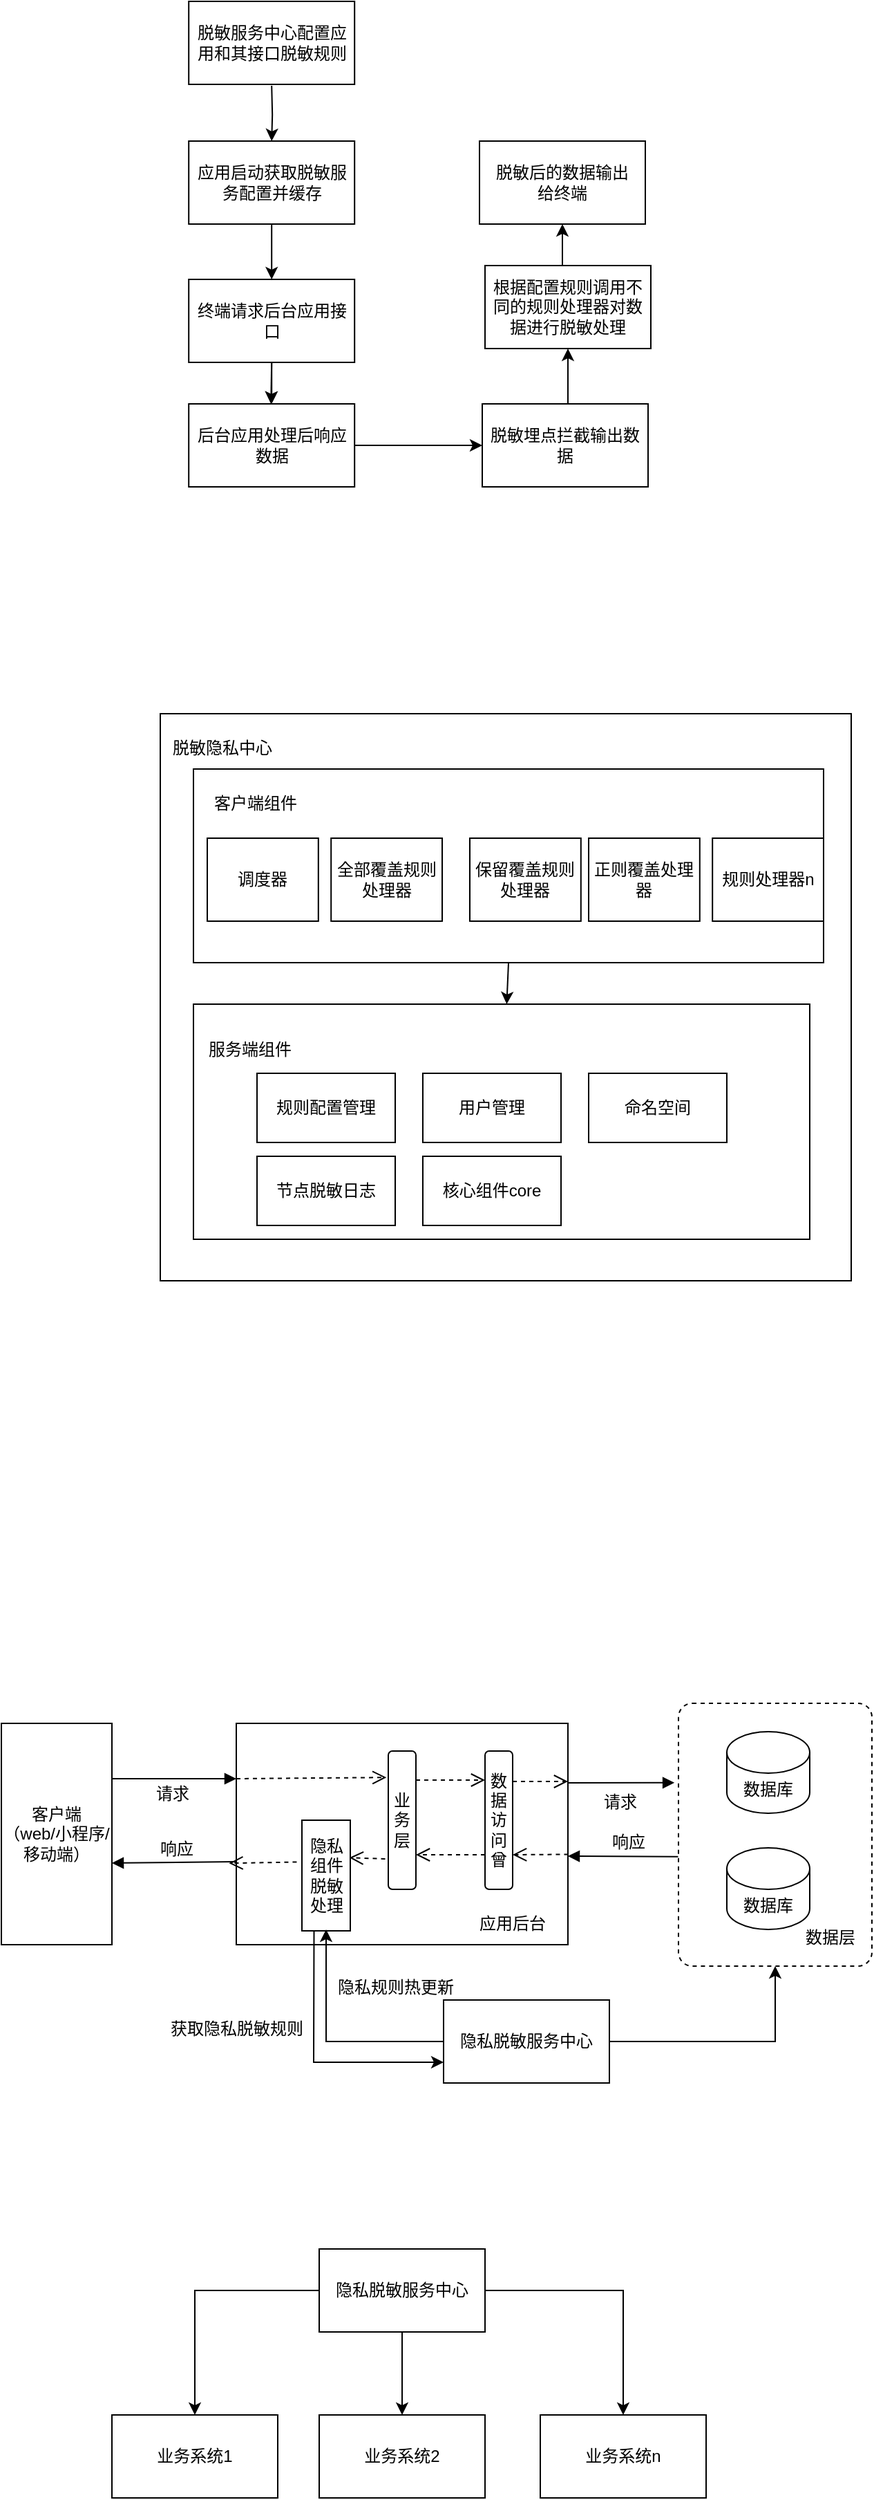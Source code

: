 <mxfile version="21.3.8" type="github">
  <diagram id="FKmcwPwQnrE6T7yel-fw" name="第 1 页">
    <mxGraphModel dx="1573" dy="752" grid="1" gridSize="10" guides="1" tooltips="1" connect="1" arrows="1" fold="1" page="1" pageScale="1" pageWidth="827" pageHeight="1169" math="0" shadow="0">
      <root>
        <mxCell id="0" />
        <mxCell id="1" parent="0" />
        <mxCell id="97QTXu1RvYZzw_iWVVdc-98" value="" style="rounded=0;whiteSpace=wrap;html=1;strokeColor=default;fontFamily=Helvetica;fontSize=12;fontColor=default;fillColor=default;" vertex="1" parent="1">
          <mxGeometry x="200" y="1300" width="240" height="160" as="geometry" />
        </mxCell>
        <mxCell id="97QTXu1RvYZzw_iWVVdc-23" value="" style="rounded=0;whiteSpace=wrap;html=1;" vertex="1" parent="1">
          <mxGeometry x="145" y="570" width="500" height="410" as="geometry" />
        </mxCell>
        <mxCell id="yDmB5IPuwrGlUXSqtowo-2" value="应用启动获取脱敏服务配置并缓存" style="rounded=0;whiteSpace=wrap;html=1;" parent="1" vertex="1">
          <mxGeometry x="165.6" y="156" width="120" height="60" as="geometry" />
        </mxCell>
        <mxCell id="yDmB5IPuwrGlUXSqtowo-10" value="" style="edgeStyle=orthogonalEdgeStyle;rounded=0;orthogonalLoop=1;jettySize=auto;html=1;exitX=0.5;exitY=1;exitDx=0;exitDy=0;entryX=0.5;entryY=0;entryDx=0;entryDy=0;" parent="1" source="yDmB5IPuwrGlUXSqtowo-2" target="yDmB5IPuwrGlUXSqtowo-3" edge="1">
          <mxGeometry relative="1" as="geometry">
            <mxPoint x="395.6" y="276" as="targetPoint" />
          </mxGeometry>
        </mxCell>
        <mxCell id="97QTXu1RvYZzw_iWVVdc-1" value="" style="edgeStyle=orthogonalEdgeStyle;rounded=0;orthogonalLoop=1;jettySize=auto;html=1;" edge="1" parent="1" source="yDmB5IPuwrGlUXSqtowo-3" target="yDmB5IPuwrGlUXSqtowo-4">
          <mxGeometry relative="1" as="geometry" />
        </mxCell>
        <mxCell id="yDmB5IPuwrGlUXSqtowo-3" value="终端请求后台应用接口" style="rounded=0;whiteSpace=wrap;html=1;" parent="1" vertex="1">
          <mxGeometry x="165.6" y="256" width="120" height="60" as="geometry" />
        </mxCell>
        <mxCell id="yDmB5IPuwrGlUXSqtowo-4" value="后台应用处理后响应数据" style="rounded=0;whiteSpace=wrap;html=1;" parent="1" vertex="1">
          <mxGeometry x="165.6" y="346" width="120" height="60" as="geometry" />
        </mxCell>
        <mxCell id="yDmB5IPuwrGlUXSqtowo-5" value="脱敏埋点拦截输出数据" style="rounded=0;whiteSpace=wrap;html=1;" parent="1" vertex="1">
          <mxGeometry x="378" y="346" width="120" height="60" as="geometry" />
        </mxCell>
        <mxCell id="yDmB5IPuwrGlUXSqtowo-7" value="根据配置规则调用不同的规则处理器对数据进行脱敏处理" style="rounded=0;whiteSpace=wrap;html=1;" parent="1" vertex="1">
          <mxGeometry x="380" y="246" width="120" height="60" as="geometry" />
        </mxCell>
        <mxCell id="yDmB5IPuwrGlUXSqtowo-8" value="脱敏后的数据输出&lt;br&gt;给终端" style="rounded=0;whiteSpace=wrap;html=1;" parent="1" vertex="1">
          <mxGeometry x="376" y="156" width="120" height="60" as="geometry" />
        </mxCell>
        <mxCell id="yDmB5IPuwrGlUXSqtowo-9" value="" style="endArrow=classic;html=1;rounded=0;" parent="1" edge="1">
          <mxGeometry width="50" height="50" relative="1" as="geometry">
            <mxPoint x="225.6" y="316" as="sourcePoint" />
            <mxPoint x="225.1" y="346" as="targetPoint" />
          </mxGeometry>
        </mxCell>
        <mxCell id="yDmB5IPuwrGlUXSqtowo-11" value="" style="endArrow=classic;html=1;rounded=0;exitX=1;exitY=0.5;exitDx=0;exitDy=0;entryX=0;entryY=0.5;entryDx=0;entryDy=0;" parent="1" source="yDmB5IPuwrGlUXSqtowo-4" target="yDmB5IPuwrGlUXSqtowo-5" edge="1">
          <mxGeometry width="50" height="50" relative="1" as="geometry">
            <mxPoint x="235.1" y="316" as="sourcePoint" />
            <mxPoint x="365.6" y="446" as="targetPoint" />
          </mxGeometry>
        </mxCell>
        <mxCell id="yDmB5IPuwrGlUXSqtowo-12" value="" style="endArrow=classic;html=1;rounded=0;" parent="1" edge="1">
          <mxGeometry width="50" height="50" relative="1" as="geometry">
            <mxPoint x="440" y="346" as="sourcePoint" />
            <mxPoint x="440" y="306" as="targetPoint" />
          </mxGeometry>
        </mxCell>
        <mxCell id="yDmB5IPuwrGlUXSqtowo-13" value="" style="endArrow=classic;html=1;rounded=0;entryX=0.5;entryY=1;entryDx=0;entryDy=0;" parent="1" target="yDmB5IPuwrGlUXSqtowo-8" edge="1">
          <mxGeometry width="50" height="50" relative="1" as="geometry">
            <mxPoint x="436" y="246" as="sourcePoint" />
            <mxPoint x="235.6" y="546" as="targetPoint" />
          </mxGeometry>
        </mxCell>
        <mxCell id="97QTXu1RvYZzw_iWVVdc-11" value="" style="rounded=0;whiteSpace=wrap;html=1;" vertex="1" parent="1">
          <mxGeometry x="169" y="780" width="446" height="170" as="geometry" />
        </mxCell>
        <mxCell id="97QTXu1RvYZzw_iWVVdc-18" value="服务端组件" style="text;html=1;strokeColor=none;fillColor=none;align=center;verticalAlign=middle;whiteSpace=wrap;rounded=0;" vertex="1" parent="1">
          <mxGeometry x="165" y="780" width="90" height="65" as="geometry" />
        </mxCell>
        <mxCell id="97QTXu1RvYZzw_iWVVdc-19" value="" style="group" vertex="1" connectable="0" parent="1">
          <mxGeometry x="169" y="610" width="456" height="140" as="geometry" />
        </mxCell>
        <mxCell id="97QTXu1RvYZzw_iWVVdc-13" value="" style="rounded=0;whiteSpace=wrap;html=1;" vertex="1" parent="97QTXu1RvYZzw_iWVVdc-19">
          <mxGeometry width="456" height="140" as="geometry" />
        </mxCell>
        <mxCell id="97QTXu1RvYZzw_iWVVdc-15" value="客户端组件" style="text;html=1;strokeColor=none;fillColor=none;align=center;verticalAlign=middle;whiteSpace=wrap;rounded=0;" vertex="1" parent="97QTXu1RvYZzw_iWVVdc-19">
          <mxGeometry x="-10" width="109.6" height="50" as="geometry" />
        </mxCell>
        <mxCell id="97QTXu1RvYZzw_iWVVdc-25" value="全部覆盖规则处理器" style="rounded=0;whiteSpace=wrap;html=1;" vertex="1" parent="97QTXu1RvYZzw_iWVVdc-19">
          <mxGeometry x="99.6" y="50" width="80.4" height="60" as="geometry" />
        </mxCell>
        <mxCell id="97QTXu1RvYZzw_iWVVdc-26" value="保留覆盖规则处理器" style="rounded=0;whiteSpace=wrap;html=1;" vertex="1" parent="97QTXu1RvYZzw_iWVVdc-19">
          <mxGeometry x="200" y="50" width="80.4" height="60" as="geometry" />
        </mxCell>
        <mxCell id="97QTXu1RvYZzw_iWVVdc-27" value="规则处理器n" style="rounded=0;whiteSpace=wrap;html=1;" vertex="1" parent="97QTXu1RvYZzw_iWVVdc-19">
          <mxGeometry x="375.6" y="50" width="80.4" height="60" as="geometry" />
        </mxCell>
        <mxCell id="97QTXu1RvYZzw_iWVVdc-28" value="调度器" style="rounded=0;whiteSpace=wrap;html=1;" vertex="1" parent="97QTXu1RvYZzw_iWVVdc-19">
          <mxGeometry x="10.0" y="50" width="80.4" height="60" as="geometry" />
        </mxCell>
        <mxCell id="97QTXu1RvYZzw_iWVVdc-38" value="正则覆盖处理器" style="rounded=0;whiteSpace=wrap;html=1;" vertex="1" parent="97QTXu1RvYZzw_iWVVdc-19">
          <mxGeometry x="286" y="50" width="80.4" height="60" as="geometry" />
        </mxCell>
        <mxCell id="97QTXu1RvYZzw_iWVVdc-20" value="规则配置管理" style="rounded=0;whiteSpace=wrap;html=1;" vertex="1" parent="1">
          <mxGeometry x="215" y="830" width="100" height="50" as="geometry" />
        </mxCell>
        <mxCell id="97QTXu1RvYZzw_iWVVdc-21" value="用户管理" style="rounded=0;whiteSpace=wrap;html=1;" vertex="1" parent="1">
          <mxGeometry x="335" y="830" width="100" height="50" as="geometry" />
        </mxCell>
        <mxCell id="97QTXu1RvYZzw_iWVVdc-22" value="命名空间" style="rounded=0;whiteSpace=wrap;html=1;" vertex="1" parent="1">
          <mxGeometry x="455" y="830" width="100" height="50" as="geometry" />
        </mxCell>
        <mxCell id="97QTXu1RvYZzw_iWVVdc-24" value="脱敏隐私中心" style="text;html=1;strokeColor=none;fillColor=none;align=center;verticalAlign=middle;whiteSpace=wrap;rounded=0;" vertex="1" parent="1">
          <mxGeometry x="135" y="570" width="109.6" height="50" as="geometry" />
        </mxCell>
        <mxCell id="97QTXu1RvYZzw_iWVVdc-29" value="" style="endArrow=classic;html=1;rounded=0;exitX=0.5;exitY=1;exitDx=0;exitDy=0;" edge="1" parent="1" source="97QTXu1RvYZzw_iWVVdc-13" target="97QTXu1RvYZzw_iWVVdc-11">
          <mxGeometry width="50" height="50" relative="1" as="geometry">
            <mxPoint x="5" y="860" as="sourcePoint" />
            <mxPoint x="55" y="810" as="targetPoint" />
          </mxGeometry>
        </mxCell>
        <mxCell id="97QTXu1RvYZzw_iWVVdc-30" value="核心组件core" style="rounded=0;whiteSpace=wrap;html=1;" vertex="1" parent="1">
          <mxGeometry x="335" y="890" width="100" height="50" as="geometry" />
        </mxCell>
        <mxCell id="97QTXu1RvYZzw_iWVVdc-39" value="节点脱敏日志" style="rounded=0;whiteSpace=wrap;html=1;" vertex="1" parent="1">
          <mxGeometry x="215" y="890" width="100" height="50" as="geometry" />
        </mxCell>
        <mxCell id="97QTXu1RvYZzw_iWVVdc-40" value="脱敏服务中心配置应用和其接口脱敏规则" style="rounded=0;whiteSpace=wrap;html=1;" vertex="1" parent="1">
          <mxGeometry x="165.6" y="55" width="120" height="60" as="geometry" />
        </mxCell>
        <mxCell id="97QTXu1RvYZzw_iWVVdc-41" value="" style="edgeStyle=orthogonalEdgeStyle;rounded=0;orthogonalLoop=1;jettySize=auto;html=1;exitX=0.5;exitY=1;exitDx=0;exitDy=0;entryX=0.5;entryY=0;entryDx=0;entryDy=0;" edge="1" parent="1" target="yDmB5IPuwrGlUXSqtowo-2">
          <mxGeometry relative="1" as="geometry">
            <mxPoint x="225.6" y="116" as="sourcePoint" />
            <mxPoint x="235.6" y="266" as="targetPoint" />
          </mxGeometry>
        </mxCell>
        <mxCell id="97QTXu1RvYZzw_iWVVdc-78" value="应用后台" style="text;html=1;strokeColor=none;fillColor=none;align=center;verticalAlign=middle;whiteSpace=wrap;rounded=0;fontSize=12;fontFamily=Helvetica;fontColor=default;" vertex="1" parent="1">
          <mxGeometry x="370" y="1430" width="60" height="30" as="geometry" />
        </mxCell>
        <mxCell id="97QTXu1RvYZzw_iWVVdc-89" value="" style="endArrow=classic;html=1;rounded=0;fontFamily=Helvetica;fontSize=12;fontColor=default;exitX=1;exitY=0.5;exitDx=0;exitDy=0;entryX=0.5;entryY=1;entryDx=0;entryDy=0;" edge="1" parent="1" source="97QTXu1RvYZzw_iWVVdc-143" target="97QTXu1RvYZzw_iWVVdc-82">
          <mxGeometry width="50" height="50" relative="1" as="geometry">
            <mxPoint x="450" y="1530" as="sourcePoint" />
            <mxPoint x="590" y="1470" as="targetPoint" />
            <Array as="points">
              <mxPoint x="590" y="1530" />
            </Array>
          </mxGeometry>
        </mxCell>
        <mxCell id="97QTXu1RvYZzw_iWVVdc-94" value="业务层" style="rounded=1;whiteSpace=wrap;html=1;strokeColor=default;fontFamily=Helvetica;fontSize=12;fontColor=default;fillColor=default;" vertex="1" parent="1">
          <mxGeometry x="310" y="1320" width="20" height="100" as="geometry" />
        </mxCell>
        <mxCell id="97QTXu1RvYZzw_iWVVdc-96" value="客户端&lt;br&gt;（web/小程序/移动端）" style="rounded=0;whiteSpace=wrap;html=1;strokeColor=default;fontFamily=Helvetica;fontSize=12;fontColor=default;fillColor=default;" vertex="1" parent="1">
          <mxGeometry x="30" y="1300" width="80" height="160" as="geometry" />
        </mxCell>
        <mxCell id="97QTXu1RvYZzw_iWVVdc-100" value="请求" style="html=1;verticalAlign=bottom;labelBackgroundColor=none;endArrow=block;endFill=1;endSize=6;align=left;rounded=0;fontFamily=Helvetica;fontSize=12;fontColor=default;exitX=1;exitY=0.25;exitDx=0;exitDy=0;" edge="1" parent="1" source="97QTXu1RvYZzw_iWVVdc-96">
          <mxGeometry x="-0.333" y="-20" relative="1" as="geometry">
            <mxPoint x="450" y="1180" as="sourcePoint" />
            <mxPoint x="200" y="1340" as="targetPoint" />
            <Array as="points">
              <mxPoint x="170" y="1340" />
            </Array>
            <mxPoint as="offset" />
          </mxGeometry>
        </mxCell>
        <mxCell id="97QTXu1RvYZzw_iWVVdc-102" value="请求" style="html=1;verticalAlign=bottom;labelBackgroundColor=none;endArrow=block;endFill=1;endSize=6;align=left;rounded=0;fontFamily=Helvetica;fontSize=12;fontColor=default;entryX=-0.021;entryY=0.302;entryDx=0;entryDy=0;entryPerimeter=0;" edge="1" parent="1" target="97QTXu1RvYZzw_iWVVdc-82">
          <mxGeometry x="-0.396" y="-23" relative="1" as="geometry">
            <mxPoint x="440" y="1343" as="sourcePoint" />
            <mxPoint x="430" y="1337.98" as="targetPoint" />
            <Array as="points" />
            <mxPoint as="offset" />
          </mxGeometry>
        </mxCell>
        <mxCell id="97QTXu1RvYZzw_iWVVdc-104" value="响应" style="html=1;verticalAlign=bottom;labelBackgroundColor=none;endArrow=block;endFill=1;endSize=6;align=left;rounded=0;fontFamily=Helvetica;fontSize=12;fontColor=default;exitX=-0.002;exitY=0.652;exitDx=0;exitDy=0;exitPerimeter=0;" edge="1" parent="1">
          <mxGeometry x="0.25" y="-1" relative="1" as="geometry">
            <mxPoint x="519.72" y="1396.38" as="sourcePoint" />
            <mxPoint x="440" y="1396" as="targetPoint" />
            <Array as="points" />
            <mxPoint as="offset" />
          </mxGeometry>
        </mxCell>
        <mxCell id="97QTXu1RvYZzw_iWVVdc-105" value="响应" style="html=1;verticalAlign=bottom;labelBackgroundColor=none;endArrow=block;endFill=1;endSize=6;align=left;rounded=0;fontFamily=Helvetica;fontSize=12;fontColor=default;" edge="1" parent="1">
          <mxGeometry x="0.25" y="-1" relative="1" as="geometry">
            <mxPoint x="200" y="1400" as="sourcePoint" />
            <mxPoint x="110" y="1401" as="targetPoint" />
            <Array as="points" />
            <mxPoint as="offset" />
          </mxGeometry>
        </mxCell>
        <mxCell id="97QTXu1RvYZzw_iWVVdc-107" value="隐私组件脱敏处理" style="rounded=0;whiteSpace=wrap;html=1;strokeColor=default;fontFamily=Helvetica;fontSize=12;fontColor=default;fillColor=default;" vertex="1" parent="1">
          <mxGeometry x="247.5" y="1370" width="35" height="80" as="geometry" />
        </mxCell>
        <mxCell id="97QTXu1RvYZzw_iWVVdc-109" value="" style="group" vertex="1" connectable="0" parent="1">
          <mxGeometry x="520" y="1285.5" width="140" height="190" as="geometry" />
        </mxCell>
        <mxCell id="97QTXu1RvYZzw_iWVVdc-82" value="" style="html=1;align=center;verticalAlign=top;rounded=1;absoluteArcSize=1;arcSize=20;dashed=1;whiteSpace=wrap;strokeColor=default;fontFamily=Helvetica;fontSize=12;fontColor=default;fillColor=default;" vertex="1" parent="97QTXu1RvYZzw_iWVVdc-109">
          <mxGeometry width="140" height="190" as="geometry" />
        </mxCell>
        <mxCell id="97QTXu1RvYZzw_iWVVdc-84" value="数据库" style="shape=cylinder3;whiteSpace=wrap;html=1;boundedLbl=1;backgroundOutline=1;size=15;rounded=0;strokeColor=default;fontFamily=Helvetica;fontSize=12;fontColor=default;fillColor=default;" vertex="1" parent="97QTXu1RvYZzw_iWVVdc-109">
          <mxGeometry x="35" y="104.5" width="60" height="59" as="geometry" />
        </mxCell>
        <mxCell id="97QTXu1RvYZzw_iWVVdc-88" value="数据库" style="shape=cylinder3;whiteSpace=wrap;html=1;boundedLbl=1;backgroundOutline=1;size=15;rounded=0;strokeColor=default;fontFamily=Helvetica;fontSize=12;fontColor=default;fillColor=default;" vertex="1" parent="97QTXu1RvYZzw_iWVVdc-109">
          <mxGeometry x="35" y="20.5" width="60" height="59" as="geometry" />
        </mxCell>
        <mxCell id="97QTXu1RvYZzw_iWVVdc-92" value="数据层" style="text;html=1;strokeColor=none;fillColor=none;align=center;verticalAlign=middle;whiteSpace=wrap;rounded=0;fontSize=12;fontFamily=Helvetica;fontColor=default;" vertex="1" parent="97QTXu1RvYZzw_iWVVdc-109">
          <mxGeometry x="80" y="154.5" width="60" height="30" as="geometry" />
        </mxCell>
        <mxCell id="97QTXu1RvYZzw_iWVVdc-110" value="数据访问曾" style="rounded=1;whiteSpace=wrap;html=1;strokeColor=default;fontFamily=Helvetica;fontSize=12;fontColor=default;fillColor=default;" vertex="1" parent="1">
          <mxGeometry x="380" y="1320" width="20" height="100" as="geometry" />
        </mxCell>
        <mxCell id="97QTXu1RvYZzw_iWVVdc-115" value="" style="endArrow=classic;html=1;rounded=0;fontFamily=Helvetica;fontSize=12;fontColor=default;exitX=0.25;exitY=1;exitDx=0;exitDy=0;entryX=0;entryY=0.75;entryDx=0;entryDy=0;" edge="1" parent="1" source="97QTXu1RvYZzw_iWVVdc-107">
          <mxGeometry relative="1" as="geometry">
            <mxPoint x="250" y="1529.58" as="sourcePoint" />
            <mxPoint x="350" y="1545" as="targetPoint" />
            <Array as="points">
              <mxPoint x="256" y="1545" />
            </Array>
          </mxGeometry>
        </mxCell>
        <mxCell id="97QTXu1RvYZzw_iWVVdc-116" value="获取隐私脱敏规则" style="edgeLabel;resizable=0;html=1;align=center;verticalAlign=middle;rounded=0;strokeColor=default;fontFamily=Helvetica;fontSize=12;fontColor=default;fillColor=default;" connectable="0" vertex="1" parent="97QTXu1RvYZzw_iWVVdc-115">
          <mxGeometry relative="1" as="geometry">
            <mxPoint x="-56" y="-24" as="offset" />
          </mxGeometry>
        </mxCell>
        <mxCell id="97QTXu1RvYZzw_iWVVdc-124" value="" style="endArrow=open;startArrow=none;endFill=0;startFill=0;endSize=8;html=1;verticalAlign=bottom;dashed=1;labelBackgroundColor=none;rounded=0;fontFamily=Helvetica;fontSize=12;fontColor=default;exitX=1;exitY=0.25;exitDx=0;exitDy=0;entryX=0;entryY=0.25;entryDx=0;entryDy=0;" edge="1" parent="1">
          <mxGeometry width="160" relative="1" as="geometry">
            <mxPoint x="330" y="1341" as="sourcePoint" />
            <mxPoint x="380" y="1341" as="targetPoint" />
          </mxGeometry>
        </mxCell>
        <mxCell id="97QTXu1RvYZzw_iWVVdc-125" value="" style="endArrow=open;startArrow=none;endFill=0;startFill=0;endSize=8;html=1;verticalAlign=bottom;dashed=1;labelBackgroundColor=none;rounded=0;fontFamily=Helvetica;fontSize=12;fontColor=default;exitX=1;exitY=0.25;exitDx=0;exitDy=0;" edge="1" parent="1">
          <mxGeometry width="160" relative="1" as="geometry">
            <mxPoint x="400" y="1342" as="sourcePoint" />
            <mxPoint x="440" y="1342" as="targetPoint" />
          </mxGeometry>
        </mxCell>
        <mxCell id="97QTXu1RvYZzw_iWVVdc-126" value="" style="endArrow=open;startArrow=none;endFill=0;startFill=0;endSize=8;html=1;verticalAlign=bottom;dashed=1;labelBackgroundColor=none;rounded=0;fontFamily=Helvetica;fontSize=12;fontColor=default;entryX=1;entryY=0.75;entryDx=0;entryDy=0;exitX=0;exitY=0.75;exitDx=0;exitDy=0;" edge="1" parent="1" source="97QTXu1RvYZzw_iWVVdc-110" target="97QTXu1RvYZzw_iWVVdc-94">
          <mxGeometry width="160" relative="1" as="geometry">
            <mxPoint x="340" y="1355" as="sourcePoint" />
            <mxPoint x="390" y="1355" as="targetPoint" />
          </mxGeometry>
        </mxCell>
        <mxCell id="97QTXu1RvYZzw_iWVVdc-127" value="" style="endArrow=open;startArrow=none;endFill=0;startFill=0;endSize=8;html=1;verticalAlign=bottom;dashed=1;labelBackgroundColor=none;rounded=0;fontFamily=Helvetica;fontSize=12;fontColor=default;exitX=-0.113;exitY=0.83;exitDx=0;exitDy=0;exitPerimeter=0;entryX=0.981;entryY=0.401;entryDx=0;entryDy=0;entryPerimeter=0;" edge="1" parent="1">
          <mxGeometry width="160" relative="1" as="geometry">
            <mxPoint x="307.74" y="1398" as="sourcePoint" />
            <mxPoint x="281.835" y="1397.08" as="targetPoint" />
          </mxGeometry>
        </mxCell>
        <mxCell id="97QTXu1RvYZzw_iWVVdc-128" value="" style="endArrow=open;startArrow=none;endFill=0;startFill=0;endSize=8;html=1;verticalAlign=bottom;dashed=1;labelBackgroundColor=none;rounded=0;fontFamily=Helvetica;fontSize=12;fontColor=default;exitX=-0.108;exitY=0.378;exitDx=0;exitDy=0;exitPerimeter=0;entryX=-0.022;entryY=0.632;entryDx=0;entryDy=0;entryPerimeter=0;" edge="1" parent="1" source="97QTXu1RvYZzw_iWVVdc-107" target="97QTXu1RvYZzw_iWVVdc-98">
          <mxGeometry width="160" relative="1" as="geometry">
            <mxPoint x="390" y="1405" as="sourcePoint" />
            <mxPoint x="222" y="1401" as="targetPoint" />
          </mxGeometry>
        </mxCell>
        <mxCell id="97QTXu1RvYZzw_iWVVdc-129" value="" style="endArrow=open;startArrow=none;endFill=0;startFill=0;endSize=8;html=1;verticalAlign=bottom;dashed=1;labelBackgroundColor=none;rounded=0;fontFamily=Helvetica;fontSize=12;fontColor=default;entryX=1;entryY=0.75;entryDx=0;entryDy=0;exitX=1.001;exitY=0.592;exitDx=0;exitDy=0;exitPerimeter=0;" edge="1" parent="1" source="97QTXu1RvYZzw_iWVVdc-98" target="97QTXu1RvYZzw_iWVVdc-110">
          <mxGeometry width="160" relative="1" as="geometry">
            <mxPoint x="390" y="1405" as="sourcePoint" />
            <mxPoint x="340" y="1405" as="targetPoint" />
          </mxGeometry>
        </mxCell>
        <mxCell id="97QTXu1RvYZzw_iWVVdc-130" value="" style="endArrow=open;startArrow=none;endFill=0;startFill=0;endSize=8;html=1;verticalAlign=bottom;dashed=1;labelBackgroundColor=none;rounded=0;fontFamily=Helvetica;fontSize=12;fontColor=default;exitX=0;exitY=0.25;exitDx=0;exitDy=0;entryX=-0.067;entryY=0.191;entryDx=0;entryDy=0;entryPerimeter=0;" edge="1" parent="1" source="97QTXu1RvYZzw_iWVVdc-98" target="97QTXu1RvYZzw_iWVVdc-94">
          <mxGeometry width="160" relative="1" as="geometry">
            <mxPoint x="340" y="1355" as="sourcePoint" />
            <mxPoint x="390" y="1355" as="targetPoint" />
          </mxGeometry>
        </mxCell>
        <mxCell id="97QTXu1RvYZzw_iWVVdc-131" value="" style="endArrow=classic;html=1;rounded=0;fontFamily=Helvetica;fontSize=12;fontColor=default;exitX=0;exitY=0.5;exitDx=0;exitDy=0;entryX=0.5;entryY=1;entryDx=0;entryDy=0;" edge="1" parent="1">
          <mxGeometry relative="1" as="geometry">
            <mxPoint x="350" y="1530" as="sourcePoint" />
            <mxPoint x="265" y="1449" as="targetPoint" />
            <Array as="points">
              <mxPoint x="265" y="1530" />
            </Array>
          </mxGeometry>
        </mxCell>
        <mxCell id="97QTXu1RvYZzw_iWVVdc-132" value="隐私规则热更新" style="edgeLabel;resizable=0;html=1;align=center;verticalAlign=middle;rounded=0;strokeColor=default;fontFamily=Helvetica;fontSize=12;fontColor=default;fillColor=default;" connectable="0" vertex="1" parent="97QTXu1RvYZzw_iWVVdc-131">
          <mxGeometry relative="1" as="geometry">
            <mxPoint x="48" y="-39" as="offset" />
          </mxGeometry>
        </mxCell>
        <mxCell id="97QTXu1RvYZzw_iWVVdc-143" value="隐私脱敏服务中心" style="rounded=0;whiteSpace=wrap;html=1;strokeColor=default;fontFamily=Helvetica;fontSize=12;fontColor=default;fillColor=default;" vertex="1" parent="1">
          <mxGeometry x="350" y="1500" width="120" height="60" as="geometry" />
        </mxCell>
        <mxCell id="97QTXu1RvYZzw_iWVVdc-144" value="隐私脱敏服务中心" style="rounded=0;whiteSpace=wrap;html=1;strokeColor=default;fontFamily=Helvetica;fontSize=12;fontColor=default;fillColor=default;" vertex="1" parent="1">
          <mxGeometry x="260" y="1680" width="120" height="60" as="geometry" />
        </mxCell>
        <mxCell id="97QTXu1RvYZzw_iWVVdc-145" value="业务系统1" style="rounded=0;whiteSpace=wrap;html=1;strokeColor=default;fontFamily=Helvetica;fontSize=12;fontColor=default;fillColor=default;" vertex="1" parent="1">
          <mxGeometry x="110" y="1800" width="120" height="60" as="geometry" />
        </mxCell>
        <mxCell id="97QTXu1RvYZzw_iWVVdc-146" value="业务系统2" style="rounded=0;whiteSpace=wrap;html=1;strokeColor=default;fontFamily=Helvetica;fontSize=12;fontColor=default;fillColor=default;" vertex="1" parent="1">
          <mxGeometry x="260" y="1800" width="120" height="60" as="geometry" />
        </mxCell>
        <mxCell id="97QTXu1RvYZzw_iWVVdc-148" value="业务系统n" style="rounded=0;whiteSpace=wrap;html=1;strokeColor=default;fontFamily=Helvetica;fontSize=12;fontColor=default;fillColor=default;" vertex="1" parent="1">
          <mxGeometry x="420" y="1800" width="120" height="60" as="geometry" />
        </mxCell>
        <mxCell id="97QTXu1RvYZzw_iWVVdc-149" value="" style="endArrow=classic;html=1;rounded=0;fontFamily=Helvetica;fontSize=12;fontColor=default;exitX=0;exitY=0.5;exitDx=0;exitDy=0;entryX=0.5;entryY=0;entryDx=0;entryDy=0;" edge="1" parent="1" source="97QTXu1RvYZzw_iWVVdc-144" target="97QTXu1RvYZzw_iWVVdc-145">
          <mxGeometry relative="1" as="geometry">
            <mxPoint x="135" y="1640" as="sourcePoint" />
            <mxPoint x="229" y="1735" as="targetPoint" />
            <Array as="points">
              <mxPoint x="170" y="1710" />
            </Array>
          </mxGeometry>
        </mxCell>
        <mxCell id="97QTXu1RvYZzw_iWVVdc-150" value="" style="edgeLabel;resizable=0;html=1;align=center;verticalAlign=middle;rounded=0;strokeColor=default;fontFamily=Helvetica;fontSize=12;fontColor=default;fillColor=default;" connectable="0" vertex="1" parent="97QTXu1RvYZzw_iWVVdc-149">
          <mxGeometry relative="1" as="geometry">
            <mxPoint x="-56" y="-24" as="offset" />
          </mxGeometry>
        </mxCell>
        <mxCell id="97QTXu1RvYZzw_iWVVdc-151" value="" style="endArrow=classic;html=1;rounded=0;fontFamily=Helvetica;fontSize=12;fontColor=default;exitX=0.5;exitY=1;exitDx=0;exitDy=0;entryX=0.5;entryY=0;entryDx=0;entryDy=0;" edge="1" parent="1" source="97QTXu1RvYZzw_iWVVdc-144" target="97QTXu1RvYZzw_iWVVdc-146">
          <mxGeometry relative="1" as="geometry">
            <mxPoint x="280" y="1690" as="sourcePoint" />
            <mxPoint x="119" y="1810" as="targetPoint" />
            <Array as="points" />
          </mxGeometry>
        </mxCell>
        <mxCell id="97QTXu1RvYZzw_iWVVdc-152" value="" style="edgeLabel;resizable=0;html=1;align=center;verticalAlign=middle;rounded=0;strokeColor=default;fontFamily=Helvetica;fontSize=12;fontColor=default;fillColor=default;" connectable="0" vertex="1" parent="97QTXu1RvYZzw_iWVVdc-151">
          <mxGeometry relative="1" as="geometry">
            <mxPoint x="-56" y="-24" as="offset" />
          </mxGeometry>
        </mxCell>
        <mxCell id="97QTXu1RvYZzw_iWVVdc-155" value="" style="endArrow=classic;html=1;rounded=0;fontFamily=Helvetica;fontSize=12;fontColor=default;exitX=1;exitY=0.5;exitDx=0;exitDy=0;entryX=0.5;entryY=0;entryDx=0;entryDy=0;" edge="1" parent="1" source="97QTXu1RvYZzw_iWVVdc-144" target="97QTXu1RvYZzw_iWVVdc-148">
          <mxGeometry relative="1" as="geometry">
            <mxPoint x="340" y="1720" as="sourcePoint" />
            <mxPoint x="420" y="1810" as="targetPoint" />
            <Array as="points">
              <mxPoint x="480" y="1710" />
            </Array>
          </mxGeometry>
        </mxCell>
        <mxCell id="97QTXu1RvYZzw_iWVVdc-156" value="" style="edgeLabel;resizable=0;html=1;align=center;verticalAlign=middle;rounded=0;strokeColor=default;fontFamily=Helvetica;fontSize=12;fontColor=default;fillColor=default;" connectable="0" vertex="1" parent="97QTXu1RvYZzw_iWVVdc-155">
          <mxGeometry relative="1" as="geometry">
            <mxPoint x="-56" y="-24" as="offset" />
          </mxGeometry>
        </mxCell>
      </root>
    </mxGraphModel>
  </diagram>
</mxfile>
